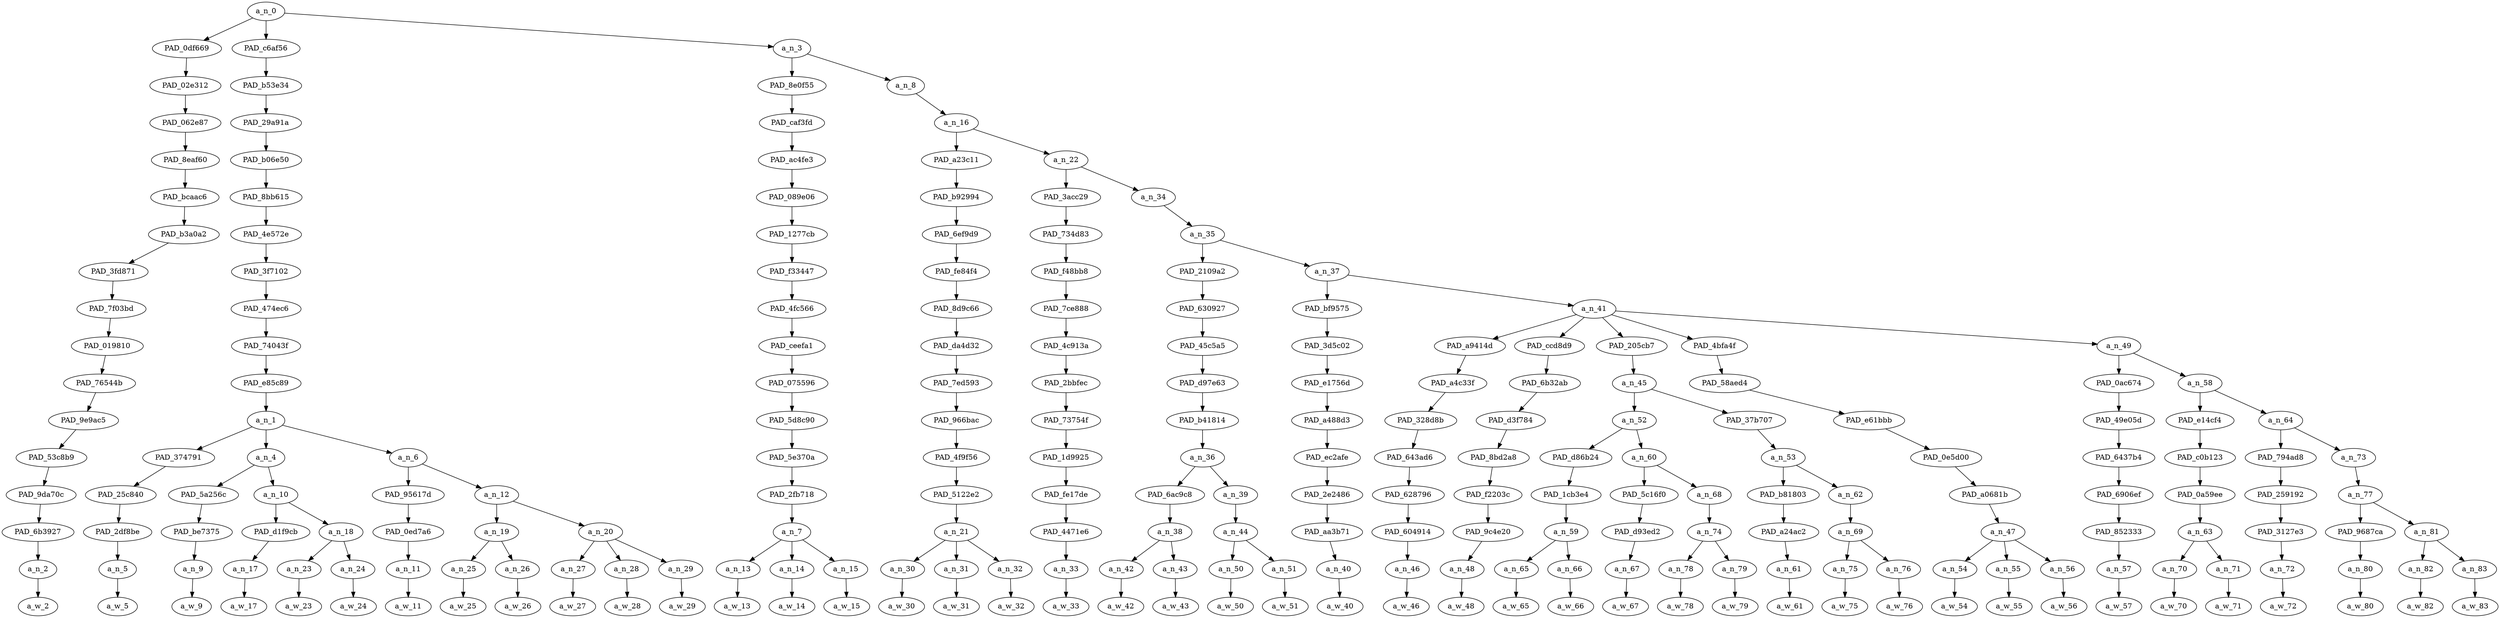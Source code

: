 strict digraph "" {
	a_n_0	[div_dir=-1,
		index=0,
		level=16,
		pos="10.183398437500001,16!",
		text_span="[0, 1, 2, 3, 4, 5, 6, 7, 8, 9, 10, 11, 12, 13, 14, 15, 16, 17, 18, 19, 20, 21, 22, 23, 24, 25, 26, 27, 28, 29, 30, 31, 32, 33, 34, \
35, 36, 37, 38, 39, 40, 41, 42, 43]",
		value=1.00000000];
	PAD_0df669	[div_dir=1,
		index=1,
		level=15,
		pos="11.0,15!",
		text_span="[11]",
		value=0.01527182];
	a_n_0 -> PAD_0df669;
	PAD_c6af56	[div_dir=1,
		index=0,
		level=15,
		pos="3.75,15!",
		text_span="[0, 1, 2, 3, 4, 5, 6, 7, 8, 9, 10]",
		value=0.21855526];
	a_n_0 -> PAD_c6af56;
	a_n_3	[div_dir=-1,
		index=2,
		level=15,
		pos="15.8001953125,15!",
		text_span="[12, 13, 14, 15, 16, 17, 18, 19, 20, 21, 22, 23, 24, 25, 26, 27, 28, 29, 30, 31, 32, 33, 34, 35, 36, 37, 38, 39, 40, 41, 42, 43]",
		value=0.76613265];
	a_n_0 -> a_n_3;
	PAD_02e312	[div_dir=1,
		index=1,
		level=14,
		pos="11.0,14!",
		text_span="[11]",
		value=0.01527182];
	PAD_0df669 -> PAD_02e312;
	PAD_062e87	[div_dir=1,
		index=1,
		level=13,
		pos="11.0,13!",
		text_span="[11]",
		value=0.01527182];
	PAD_02e312 -> PAD_062e87;
	PAD_8eaf60	[div_dir=1,
		index=1,
		level=12,
		pos="11.0,12!",
		text_span="[11]",
		value=0.01527182];
	PAD_062e87 -> PAD_8eaf60;
	PAD_bcaac6	[div_dir=1,
		index=1,
		level=11,
		pos="11.0,11!",
		text_span="[11]",
		value=0.01527182];
	PAD_8eaf60 -> PAD_bcaac6;
	PAD_b3a0a2	[div_dir=1,
		index=1,
		level=10,
		pos="11.0,10!",
		text_span="[11]",
		value=0.01527182];
	PAD_bcaac6 -> PAD_b3a0a2;
	PAD_3fd871	[div_dir=1,
		index=1,
		level=9,
		pos="11.0,9!",
		text_span="[11]",
		value=0.01527182];
	PAD_b3a0a2 -> PAD_3fd871;
	PAD_7f03bd	[div_dir=1,
		index=1,
		level=8,
		pos="11.0,8!",
		text_span="[11]",
		value=0.01527182];
	PAD_3fd871 -> PAD_7f03bd;
	PAD_019810	[div_dir=1,
		index=1,
		level=7,
		pos="11.0,7!",
		text_span="[11]",
		value=0.01527182];
	PAD_7f03bd -> PAD_019810;
	PAD_76544b	[div_dir=1,
		index=1,
		level=6,
		pos="11.0,6!",
		text_span="[11]",
		value=0.01527182];
	PAD_019810 -> PAD_76544b;
	PAD_9e9ac5	[div_dir=1,
		index=1,
		level=5,
		pos="11.0,5!",
		text_span="[11]",
		value=0.01527182];
	PAD_76544b -> PAD_9e9ac5;
	PAD_53c8b9	[div_dir=1,
		index=3,
		level=4,
		pos="11.0,4!",
		text_span="[11]",
		value=0.01527182];
	PAD_9e9ac5 -> PAD_53c8b9;
	PAD_9da70c	[div_dir=1,
		index=5,
		level=3,
		pos="11.0,3!",
		text_span="[11]",
		value=0.01527182];
	PAD_53c8b9 -> PAD_9da70c;
	PAD_6b3927	[div_dir=1,
		index=7,
		level=2,
		pos="11.0,2!",
		text_span="[11]",
		value=0.01527182];
	PAD_9da70c -> PAD_6b3927;
	a_n_2	[div_dir=1,
		index=11,
		level=1,
		pos="11.0,1!",
		text_span="[11]",
		value=0.01527182];
	PAD_6b3927 -> a_n_2;
	a_w_2	[div_dir=0,
		index=11,
		level=0,
		pos="11,0!",
		text_span="[11]",
		value=and];
	a_n_2 -> a_w_2;
	PAD_b53e34	[div_dir=1,
		index=0,
		level=14,
		pos="3.75,14!",
		text_span="[0, 1, 2, 3, 4, 5, 6, 7, 8, 9, 10]",
		value=0.21855526];
	PAD_c6af56 -> PAD_b53e34;
	PAD_29a91a	[div_dir=1,
		index=0,
		level=13,
		pos="3.75,13!",
		text_span="[0, 1, 2, 3, 4, 5, 6, 7, 8, 9, 10]",
		value=0.21855526];
	PAD_b53e34 -> PAD_29a91a;
	PAD_b06e50	[div_dir=1,
		index=0,
		level=12,
		pos="3.75,12!",
		text_span="[0, 1, 2, 3, 4, 5, 6, 7, 8, 9, 10]",
		value=0.21855526];
	PAD_29a91a -> PAD_b06e50;
	PAD_8bb615	[div_dir=1,
		index=0,
		level=11,
		pos="3.75,11!",
		text_span="[0, 1, 2, 3, 4, 5, 6, 7, 8, 9, 10]",
		value=0.21855526];
	PAD_b06e50 -> PAD_8bb615;
	PAD_4e572e	[div_dir=1,
		index=0,
		level=10,
		pos="3.75,10!",
		text_span="[0, 1, 2, 3, 4, 5, 6, 7, 8, 9, 10]",
		value=0.21855526];
	PAD_8bb615 -> PAD_4e572e;
	PAD_3f7102	[div_dir=1,
		index=0,
		level=9,
		pos="3.75,9!",
		text_span="[0, 1, 2, 3, 4, 5, 6, 7, 8, 9, 10]",
		value=0.21855526];
	PAD_4e572e -> PAD_3f7102;
	PAD_474ec6	[div_dir=1,
		index=0,
		level=8,
		pos="3.75,8!",
		text_span="[0, 1, 2, 3, 4, 5, 6, 7, 8, 9, 10]",
		value=0.21855526];
	PAD_3f7102 -> PAD_474ec6;
	PAD_74043f	[div_dir=1,
		index=0,
		level=7,
		pos="3.75,7!",
		text_span="[0, 1, 2, 3, 4, 5, 6, 7, 8, 9, 10]",
		value=0.21855526];
	PAD_474ec6 -> PAD_74043f;
	PAD_e85c89	[div_dir=1,
		index=0,
		level=6,
		pos="3.75,6!",
		text_span="[0, 1, 2, 3, 4, 5, 6, 7, 8, 9, 10]",
		value=0.21855526];
	PAD_74043f -> PAD_e85c89;
	a_n_1	[div_dir=1,
		index=0,
		level=5,
		pos="3.75,5!",
		text_span="[0, 1, 2, 3, 4, 5, 6, 7, 8, 9, 10]",
		value=0.21855526];
	PAD_e85c89 -> a_n_1;
	PAD_374791	[div_dir=-1,
		index=1,
		level=4,
		pos="4.0,4!",
		text_span="[4]",
		value=0.01319499];
	a_n_1 -> PAD_374791;
	a_n_4	[div_dir=-1,
		index=0,
		level=4,
		pos="0.875,4!",
		text_span="[0, 1, 2, 3]",
		value=0.05816175];
	a_n_1 -> a_n_4;
	a_n_6	[div_dir=1,
		index=2,
		level=4,
		pos="6.375,4!",
		text_span="[5, 6, 7, 8, 9, 10]",
		value=0.14719754];
	a_n_1 -> a_n_6;
	PAD_25c840	[div_dir=-1,
		index=2,
		level=3,
		pos="4.0,3!",
		text_span="[4]",
		value=0.01319499];
	PAD_374791 -> PAD_25c840;
	PAD_2df8be	[div_dir=-1,
		index=3,
		level=2,
		pos="4.0,2!",
		text_span="[4]",
		value=0.01319499];
	PAD_25c840 -> PAD_2df8be;
	a_n_5	[div_dir=-1,
		index=4,
		level=1,
		pos="4.0,1!",
		text_span="[4]",
		value=0.01319499];
	PAD_2df8be -> a_n_5;
	a_w_5	[div_dir=0,
		index=4,
		level=0,
		pos="4,0!",
		text_span="[4]",
		value=there];
	a_n_5 -> a_w_5;
	PAD_5a256c	[div_dir=-1,
		index=0,
		level=3,
		pos="0.0,3!",
		text_span="[0]",
		value=0.01354373];
	a_n_4 -> PAD_5a256c;
	a_n_10	[div_dir=-1,
		index=1,
		level=3,
		pos="1.75,3!",
		text_span="[1, 2, 3]",
		value=0.04452265];
	a_n_4 -> a_n_10;
	PAD_be7375	[div_dir=-1,
		index=0,
		level=2,
		pos="0.0,2!",
		text_span="[0]",
		value=0.01354373];
	PAD_5a256c -> PAD_be7375;
	a_n_9	[div_dir=-1,
		index=0,
		level=1,
		pos="0.0,1!",
		text_span="[0]",
		value=0.01354373];
	PAD_be7375 -> a_n_9;
	a_w_9	[div_dir=0,
		index=0,
		level=0,
		pos="0,0!",
		text_span="[0]",
		value=in];
	a_n_9 -> a_w_9;
	PAD_d1f9cb	[div_dir=-1,
		index=1,
		level=2,
		pos="1.0,2!",
		text_span="[1]",
		value=0.01252254];
	a_n_10 -> PAD_d1f9cb;
	a_n_18	[div_dir=-1,
		index=2,
		level=2,
		pos="2.5,2!",
		text_span="[2, 3]",
		value=0.03195917];
	a_n_10 -> a_n_18;
	a_n_17	[div_dir=-1,
		index=1,
		level=1,
		pos="1.0,1!",
		text_span="[1]",
		value=0.01252254];
	PAD_d1f9cb -> a_n_17;
	a_w_17	[div_dir=0,
		index=1,
		level=0,
		pos="1,0!",
		text_span="[1]",
		value=all];
	a_n_17 -> a_w_17;
	a_n_23	[div_dir=1,
		index=2,
		level=1,
		pos="2.0,1!",
		text_span="[2]",
		value=0.01116687];
	a_n_18 -> a_n_23;
	a_n_24	[div_dir=-1,
		index=3,
		level=1,
		pos="3.0,1!",
		text_span="[3]",
		value=0.02075382];
	a_n_18 -> a_n_24;
	a_w_23	[div_dir=0,
		index=2,
		level=0,
		pos="2,0!",
		text_span="[2]",
		value=of];
	a_n_23 -> a_w_23;
	a_w_24	[div_dir=0,
		index=3,
		level=0,
		pos="3,0!",
		text_span="[3]",
		value=us];
	a_n_24 -> a_w_24;
	PAD_95617d	[div_dir=-1,
		index=3,
		level=3,
		pos="5.0,3!",
		text_span="[5]",
		value=0.01885084];
	a_n_6 -> PAD_95617d;
	a_n_12	[div_dir=1,
		index=4,
		level=3,
		pos="7.75,3!",
		text_span="[6, 7, 8, 9, 10]",
		value=0.12825768];
	a_n_6 -> a_n_12;
	PAD_0ed7a6	[div_dir=-1,
		index=4,
		level=2,
		pos="5.0,2!",
		text_span="[5]",
		value=0.01885084];
	PAD_95617d -> PAD_0ed7a6;
	a_n_11	[div_dir=-1,
		index=5,
		level=1,
		pos="5.0,1!",
		text_span="[5]",
		value=0.01885084];
	PAD_0ed7a6 -> a_n_11;
	a_w_11	[div_dir=0,
		index=5,
		level=0,
		pos="5,0!",
		text_span="[5]",
		value=lies];
	a_n_11 -> a_w_11;
	a_n_19	[div_dir=1,
		index=5,
		level=2,
		pos="6.5,2!",
		text_span="[6, 7]",
		value=0.05048621];
	a_n_12 -> a_n_19;
	a_n_20	[div_dir=1,
		index=6,
		level=2,
		pos="9.0,2!",
		text_span="[8, 9, 10]",
		value=0.07762144];
	a_n_12 -> a_n_20;
	a_n_25	[div_dir=1,
		index=6,
		level=1,
		pos="6.0,1!",
		text_span="[6]",
		value=0.01438807];
	a_n_19 -> a_n_25;
	a_n_26	[div_dir=1,
		index=7,
		level=1,
		pos="7.0,1!",
		text_span="[7]",
		value=0.03599496];
	a_n_19 -> a_n_26;
	a_w_25	[div_dir=0,
		index=6,
		level=0,
		pos="6,0!",
		text_span="[6]",
		value=two];
	a_n_25 -> a_w_25;
	a_w_26	[div_dir=0,
		index=7,
		level=0,
		pos="7,0!",
		text_span="[7]",
		value=wolves];
	a_n_26 -> a_w_26;
	a_n_27	[div_dir=-1,
		index=8,
		level=1,
		pos="8.0,1!",
		text_span="[8]",
		value=0.01460389];
	a_n_20 -> a_n_27;
	a_n_28	[div_dir=1,
		index=9,
		level=1,
		pos="9.0,1!",
		text_span="[9]",
		value=0.02313477];
	a_n_20 -> a_n_28;
	a_n_29	[div_dir=1,
		index=10,
		level=1,
		pos="10.0,1!",
		text_span="[10]",
		value=0.03977306];
	a_n_20 -> a_n_29;
	a_w_27	[div_dir=0,
		index=8,
		level=0,
		pos="8,0!",
		text_span="[8]",
		value=a];
	a_n_27 -> a_w_27;
	a_w_28	[div_dir=0,
		index=9,
		level=0,
		pos="9,0!",
		text_span="[9]",
		value=dark];
	a_n_28 -> a_w_28;
	a_w_29	[div_dir=0,
		index=10,
		level=0,
		pos="10,0!",
		text_span="[10]",
		value=wolf];
	a_n_29 -> a_w_29;
	PAD_8e0f55	[div_dir=1,
		index=2,
		level=14,
		pos="13.0,14!",
		text_span="[12, 13, 14]",
		value=0.08536781];
	a_n_3 -> PAD_8e0f55;
	a_n_8	[div_dir=-1,
		index=3,
		level=14,
		pos="18.600390625,14!",
		text_span="[15, 16, 17, 18, 19, 20, 21, 22, 23, 24, 25, 26, 27, 28, 29, 30, 31, 32, 33, 34, 35, 36, 37, 38, 39, 40, 41, 42, 43]",
		value=0.68071210];
	a_n_3 -> a_n_8;
	PAD_caf3fd	[div_dir=1,
		index=2,
		level=13,
		pos="13.0,13!",
		text_span="[12, 13, 14]",
		value=0.08536781];
	PAD_8e0f55 -> PAD_caf3fd;
	PAD_ac4fe3	[div_dir=1,
		index=2,
		level=12,
		pos="13.0,12!",
		text_span="[12, 13, 14]",
		value=0.08536781];
	PAD_caf3fd -> PAD_ac4fe3;
	PAD_089e06	[div_dir=1,
		index=2,
		level=11,
		pos="13.0,11!",
		text_span="[12, 13, 14]",
		value=0.08536781];
	PAD_ac4fe3 -> PAD_089e06;
	PAD_1277cb	[div_dir=1,
		index=2,
		level=10,
		pos="13.0,10!",
		text_span="[12, 13, 14]",
		value=0.08536781];
	PAD_089e06 -> PAD_1277cb;
	PAD_f33447	[div_dir=1,
		index=2,
		level=9,
		pos="13.0,9!",
		text_span="[12, 13, 14]",
		value=0.08536781];
	PAD_1277cb -> PAD_f33447;
	PAD_4fc566	[div_dir=1,
		index=2,
		level=8,
		pos="13.0,8!",
		text_span="[12, 13, 14]",
		value=0.08536781];
	PAD_f33447 -> PAD_4fc566;
	PAD_ceefa1	[div_dir=1,
		index=2,
		level=7,
		pos="13.0,7!",
		text_span="[12, 13, 14]",
		value=0.08536781];
	PAD_4fc566 -> PAD_ceefa1;
	PAD_075596	[div_dir=1,
		index=2,
		level=6,
		pos="13.0,6!",
		text_span="[12, 13, 14]",
		value=0.08536781];
	PAD_ceefa1 -> PAD_075596;
	PAD_5d8c90	[div_dir=1,
		index=2,
		level=5,
		pos="13.0,5!",
		text_span="[12, 13, 14]",
		value=0.08536781];
	PAD_075596 -> PAD_5d8c90;
	PAD_5e370a	[div_dir=1,
		index=4,
		level=4,
		pos="13.0,4!",
		text_span="[12, 13, 14]",
		value=0.08536781];
	PAD_5d8c90 -> PAD_5e370a;
	PAD_2fb718	[div_dir=1,
		index=6,
		level=3,
		pos="13.0,3!",
		text_span="[12, 13, 14]",
		value=0.08536781];
	PAD_5e370a -> PAD_2fb718;
	a_n_7	[div_dir=1,
		index=8,
		level=2,
		pos="13.0,2!",
		text_span="[12, 13, 14]",
		value=0.08536781];
	PAD_2fb718 -> a_n_7;
	a_n_13	[div_dir=1,
		index=12,
		level=1,
		pos="12.0,1!",
		text_span="[12]",
		value=0.01655403];
	a_n_7 -> a_n_13;
	a_n_14	[div_dir=1,
		index=13,
		level=1,
		pos="13.0,1!",
		text_span="[13]",
		value=0.03171545];
	a_n_7 -> a_n_14;
	a_n_15	[div_dir=1,
		index=14,
		level=1,
		pos="14.0,1!",
		text_span="[14]",
		value=0.03689443];
	a_n_7 -> a_n_15;
	a_w_13	[div_dir=0,
		index=12,
		level=0,
		pos="12,0!",
		text_span="[12]",
		value=a1];
	a_n_13 -> a_w_13;
	a_w_14	[div_dir=0,
		index=13,
		level=0,
		pos="13,0!",
		text_span="[13]",
		value=white];
	a_n_14 -> a_w_14;
	a_w_15	[div_dir=0,
		index=14,
		level=0,
		pos="14,0!",
		text_span="[14]",
		value=wolf1];
	a_n_15 -> a_w_15;
	a_n_16	[div_dir=-1,
		index=3,
		level=13,
		pos="18.600390625,13!",
		text_span="[15, 16, 17, 18, 19, 20, 21, 22, 23, 24, 25, 26, 27, 28, 29, 30, 31, 32, 33, 34, 35, 36, 37, 38, 39, 40, 41, 42, 43]",
		value=0.68059361];
	a_n_8 -> a_n_16;
	PAD_a23c11	[div_dir=1,
		index=3,
		level=12,
		pos="16.0,12!",
		text_span="[15, 16, 17]",
		value=0.13678377];
	a_n_16 -> PAD_a23c11;
	a_n_22	[div_dir=-1,
		index=4,
		level=12,
		pos="21.20078125,12!",
		text_span="[18, 19, 20, 21, 22, 23, 24, 25, 26, 27, 28, 29, 30, 31, 32, 33, 34, 35, 36, 37, 38, 39, 40, 41, 42, 43]",
		value=0.54369135];
	a_n_16 -> a_n_22;
	PAD_b92994	[div_dir=1,
		index=3,
		level=11,
		pos="16.0,11!",
		text_span="[15, 16, 17]",
		value=0.13678377];
	PAD_a23c11 -> PAD_b92994;
	PAD_6ef9d9	[div_dir=1,
		index=3,
		level=10,
		pos="16.0,10!",
		text_span="[15, 16, 17]",
		value=0.13678377];
	PAD_b92994 -> PAD_6ef9d9;
	PAD_fe84f4	[div_dir=1,
		index=3,
		level=9,
		pos="16.0,9!",
		text_span="[15, 16, 17]",
		value=0.13678377];
	PAD_6ef9d9 -> PAD_fe84f4;
	PAD_8d9c66	[div_dir=1,
		index=3,
		level=8,
		pos="16.0,8!",
		text_span="[15, 16, 17]",
		value=0.13678377];
	PAD_fe84f4 -> PAD_8d9c66;
	PAD_da4d32	[div_dir=1,
		index=3,
		level=7,
		pos="16.0,7!",
		text_span="[15, 16, 17]",
		value=0.13678377];
	PAD_8d9c66 -> PAD_da4d32;
	PAD_7ed593	[div_dir=1,
		index=3,
		level=6,
		pos="16.0,6!",
		text_span="[15, 16, 17]",
		value=0.13678377];
	PAD_da4d32 -> PAD_7ed593;
	PAD_966bac	[div_dir=1,
		index=3,
		level=5,
		pos="16.0,5!",
		text_span="[15, 16, 17]",
		value=0.13678377];
	PAD_7ed593 -> PAD_966bac;
	PAD_4f9f56	[div_dir=1,
		index=5,
		level=4,
		pos="16.0,4!",
		text_span="[15, 16, 17]",
		value=0.13678377];
	PAD_966bac -> PAD_4f9f56;
	PAD_5122e2	[div_dir=1,
		index=7,
		level=3,
		pos="16.0,3!",
		text_span="[15, 16, 17]",
		value=0.13678377];
	PAD_4f9f56 -> PAD_5122e2;
	a_n_21	[div_dir=1,
		index=9,
		level=2,
		pos="16.0,2!",
		text_span="[15, 16, 17]",
		value=0.13678377];
	PAD_5122e2 -> a_n_21;
	a_n_30	[div_dir=-1,
		index=15,
		level=1,
		pos="15.0,1!",
		text_span="[15]",
		value=0.02436885];
	a_n_21 -> a_n_30;
	a_n_31	[div_dir=1,
		index=16,
		level=1,
		pos="16.0,1!",
		text_span="[16]",
		value=0.06207718];
	a_n_21 -> a_n_31;
	a_n_32	[div_dir=-1,
		index=17,
		level=1,
		pos="17.0,1!",
		text_span="[17]",
		value=0.05025526];
	a_n_21 -> a_n_32;
	a_w_30	[div_dir=0,
		index=15,
		level=0,
		pos="15,0!",
		text_span="[15]",
		value=the];
	a_n_30 -> a_w_30;
	a_w_31	[div_dir=0,
		index=16,
		level=0,
		pos="16,0!",
		text_span="[16]",
		value=native];
	a_n_31 -> a_w_31;
	a_w_32	[div_dir=0,
		index=17,
		level=0,
		pos="17,0!",
		text_span="[17]",
		value=american];
	a_n_32 -> a_w_32;
	PAD_3acc29	[div_dir=1,
		index=4,
		level=11,
		pos="18.0,11!",
		text_span="[18]",
		value=0.02498839];
	a_n_22 -> PAD_3acc29;
	a_n_34	[div_dir=-1,
		index=5,
		level=11,
		pos="24.4015625,11!",
		text_span="[19, 20, 21, 22, 23, 24, 25, 26, 27, 28, 29, 30, 31, 32, 33, 34, 35, 36, 37, 38, 39, 40, 41, 42, 43]",
		value=0.51855164];
	a_n_22 -> a_n_34;
	PAD_734d83	[div_dir=1,
		index=4,
		level=10,
		pos="18.0,10!",
		text_span="[18]",
		value=0.02498839];
	PAD_3acc29 -> PAD_734d83;
	PAD_f48bb8	[div_dir=1,
		index=4,
		level=9,
		pos="18.0,9!",
		text_span="[18]",
		value=0.02498839];
	PAD_734d83 -> PAD_f48bb8;
	PAD_7ce888	[div_dir=1,
		index=4,
		level=8,
		pos="18.0,8!",
		text_span="[18]",
		value=0.02498839];
	PAD_f48bb8 -> PAD_7ce888;
	PAD_4c913a	[div_dir=1,
		index=4,
		level=7,
		pos="18.0,7!",
		text_span="[18]",
		value=0.02498839];
	PAD_7ce888 -> PAD_4c913a;
	PAD_2bbfec	[div_dir=1,
		index=4,
		level=6,
		pos="18.0,6!",
		text_span="[18]",
		value=0.02498839];
	PAD_4c913a -> PAD_2bbfec;
	PAD_73754f	[div_dir=1,
		index=4,
		level=5,
		pos="18.0,5!",
		text_span="[18]",
		value=0.02498839];
	PAD_2bbfec -> PAD_73754f;
	PAD_1d9925	[div_dir=1,
		index=6,
		level=4,
		pos="18.0,4!",
		text_span="[18]",
		value=0.02498839];
	PAD_73754f -> PAD_1d9925;
	PAD_fe17de	[div_dir=1,
		index=8,
		level=3,
		pos="18.0,3!",
		text_span="[18]",
		value=0.02498839];
	PAD_1d9925 -> PAD_fe17de;
	PAD_4471e6	[div_dir=1,
		index=10,
		level=2,
		pos="18.0,2!",
		text_span="[18]",
		value=0.02498839];
	PAD_fe17de -> PAD_4471e6;
	a_n_33	[div_dir=1,
		index=18,
		level=1,
		pos="18.0,1!",
		text_span="[18]",
		value=0.02498839];
	PAD_4471e6 -> a_n_33;
	a_w_33	[div_dir=0,
		index=18,
		level=0,
		pos="18,0!",
		text_span="[18]",
		value=says];
	a_n_33 -> a_w_33;
	a_n_35	[div_dir=-1,
		index=5,
		level=10,
		pos="24.4015625,10!",
		text_span="[19, 20, 21, 22, 23, 24, 25, 26, 27, 28, 29, 30, 31, 32, 33, 34, 35, 36, 37, 38, 39, 40, 41, 42, 43]",
		value=0.51837737];
	a_n_34 -> a_n_35;
	PAD_2109a2	[div_dir=-1,
		index=5,
		level=9,
		pos="20.5,9!",
		text_span="[19, 20, 21, 22]",
		value=0.06713481];
	a_n_35 -> PAD_2109a2;
	a_n_37	[div_dir=-1,
		index=6,
		level=9,
		pos="28.303125,9!",
		text_span="[23, 24, 25, 26, 27, 28, 29, 30, 31, 32, 33, 34, 35, 36, 37, 38, 39, 40, 41, 42, 43]",
		value=0.45106829];
	a_n_35 -> a_n_37;
	PAD_630927	[div_dir=-1,
		index=5,
		level=8,
		pos="20.5,8!",
		text_span="[19, 20, 21, 22]",
		value=0.06713481];
	PAD_2109a2 -> PAD_630927;
	PAD_45c5a5	[div_dir=-1,
		index=5,
		level=7,
		pos="20.5,7!",
		text_span="[19, 20, 21, 22]",
		value=0.06713481];
	PAD_630927 -> PAD_45c5a5;
	PAD_d97e63	[div_dir=-1,
		index=5,
		level=6,
		pos="20.5,6!",
		text_span="[19, 20, 21, 22]",
		value=0.06713481];
	PAD_45c5a5 -> PAD_d97e63;
	PAD_b41814	[div_dir=-1,
		index=5,
		level=5,
		pos="20.5,5!",
		text_span="[19, 20, 21, 22]",
		value=0.06713481];
	PAD_d97e63 -> PAD_b41814;
	a_n_36	[div_dir=-1,
		index=7,
		level=4,
		pos="20.5,4!",
		text_span="[19, 20, 21, 22]",
		value=0.06713481];
	PAD_b41814 -> a_n_36;
	PAD_6ac9c8	[div_dir=-1,
		index=9,
		level=3,
		pos="19.5,3!",
		text_span="[19, 20]",
		value=0.02636109];
	a_n_36 -> PAD_6ac9c8;
	a_n_39	[div_dir=-1,
		index=10,
		level=3,
		pos="21.5,3!",
		text_span="[21, 22]",
		value=0.04066443];
	a_n_36 -> a_n_39;
	a_n_38	[div_dir=-1,
		index=11,
		level=2,
		pos="19.5,2!",
		text_span="[19, 20]",
		value=0.02636109];
	PAD_6ac9c8 -> a_n_38;
	a_n_42	[div_dir=1,
		index=19,
		level=1,
		pos="19.0,1!",
		text_span="[19]",
		value=0.01297688];
	a_n_38 -> a_n_42;
	a_n_43	[div_dir=-1,
		index=20,
		level=1,
		pos="20.0,1!",
		text_span="[20]",
		value=0.01337438];
	a_n_38 -> a_n_43;
	a_w_42	[div_dir=0,
		index=19,
		level=0,
		pos="19,0!",
		text_span="[19]",
		value=the1];
	a_n_42 -> a_w_42;
	a_w_43	[div_dir=0,
		index=20,
		level=0,
		pos="20,0!",
		text_span="[20]",
		value=one];
	a_n_43 -> a_w_43;
	a_n_44	[div_dir=-1,
		index=12,
		level=2,
		pos="21.5,2!",
		text_span="[21, 22]",
		value=0.04052079];
	a_n_39 -> a_n_44;
	a_n_50	[div_dir=-1,
		index=21,
		level=1,
		pos="21.0,1!",
		text_span="[21]",
		value=0.01782043];
	a_n_44 -> a_n_50;
	a_n_51	[div_dir=-1,
		index=22,
		level=1,
		pos="22.0,1!",
		text_span="[22]",
		value=0.02255671];
	a_n_44 -> a_n_51;
	a_w_50	[div_dir=0,
		index=21,
		level=0,
		pos="21,0!",
		text_span="[21]",
		value=you];
	a_n_50 -> a_w_50;
	a_w_51	[div_dir=0,
		index=22,
		level=0,
		pos="22,0!",
		text_span="[22]",
		value=feed];
	a_n_51 -> a_w_51;
	PAD_bf9575	[div_dir=-1,
		index=6,
		level=8,
		pos="23.0,8!",
		text_span="[23]",
		value=0.01186317];
	a_n_37 -> PAD_bf9575;
	a_n_41	[div_dir=-1,
		index=7,
		level=8,
		pos="33.60625,8!",
		text_span="[24, 25, 26, 27, 28, 29, 30, 31, 32, 33, 34, 35, 36, 37, 38, 39, 40, 41, 42, 43]",
		value=0.43906213];
	a_n_37 -> a_n_41;
	PAD_3d5c02	[div_dir=-1,
		index=6,
		level=7,
		pos="23.0,7!",
		text_span="[23]",
		value=0.01186317];
	PAD_bf9575 -> PAD_3d5c02;
	PAD_e1756d	[div_dir=-1,
		index=6,
		level=6,
		pos="23.0,6!",
		text_span="[23]",
		value=0.01186317];
	PAD_3d5c02 -> PAD_e1756d;
	PAD_a488d3	[div_dir=-1,
		index=6,
		level=5,
		pos="23.0,5!",
		text_span="[23]",
		value=0.01186317];
	PAD_e1756d -> PAD_a488d3;
	PAD_ec2afe	[div_dir=-1,
		index=8,
		level=4,
		pos="23.0,4!",
		text_span="[23]",
		value=0.01186317];
	PAD_a488d3 -> PAD_ec2afe;
	PAD_2e2486	[div_dir=-1,
		index=11,
		level=3,
		pos="23.0,3!",
		text_span="[23]",
		value=0.01186317];
	PAD_ec2afe -> PAD_2e2486;
	PAD_aa3b71	[div_dir=-1,
		index=13,
		level=2,
		pos="23.0,2!",
		text_span="[23]",
		value=0.01186317];
	PAD_2e2486 -> PAD_aa3b71;
	a_n_40	[div_dir=-1,
		index=23,
		level=1,
		pos="23.0,1!",
		text_span="[23]",
		value=0.01186317];
	PAD_aa3b71 -> a_n_40;
	a_w_40	[div_dir=0,
		index=23,
		level=0,
		pos="23,0!",
		text_span="[23]",
		value=is];
	a_n_40 -> a_w_40;
	PAD_a9414d	[div_dir=1,
		index=8,
		level=7,
		pos="32.0,7!",
		text_span="[32]",
		value=0.01621492];
	a_n_41 -> PAD_a9414d;
	PAD_ccd8d9	[div_dir=-1,
		index=10,
		level=7,
		pos="36.0,7!",
		text_span="[36]",
		value=0.01481535];
	a_n_41 -> PAD_ccd8d9;
	PAD_205cb7	[div_dir=-1,
		index=7,
		level=7,
		pos="27.6875,7!",
		text_span="[24, 25, 26, 27, 28, 29, 30, 31]",
		value=0.16842643];
	a_n_41 -> PAD_205cb7;
	PAD_4bfa4f	[div_dir=-1,
		index=9,
		level=7,
		pos="34.0,7!",
		text_span="[33, 34, 35]",
		value=0.10272854];
	a_n_41 -> PAD_4bfa4f;
	a_n_49	[div_dir=-1,
		index=11,
		level=7,
		pos="38.34375,7!",
		text_span="[37, 38, 39, 40, 41, 42, 43]",
		value=0.13673698];
	a_n_41 -> a_n_49;
	PAD_a4c33f	[div_dir=1,
		index=8,
		level=6,
		pos="32.0,6!",
		text_span="[32]",
		value=0.01621492];
	PAD_a9414d -> PAD_a4c33f;
	PAD_328d8b	[div_dir=1,
		index=9,
		level=5,
		pos="32.0,5!",
		text_span="[32]",
		value=0.01621492];
	PAD_a4c33f -> PAD_328d8b;
	PAD_643ad6	[div_dir=1,
		index=12,
		level=4,
		pos="32.0,4!",
		text_span="[32]",
		value=0.01621492];
	PAD_328d8b -> PAD_643ad6;
	PAD_628796	[div_dir=1,
		index=17,
		level=3,
		pos="32.0,3!",
		text_span="[32]",
		value=0.01621492];
	PAD_643ad6 -> PAD_628796;
	PAD_604914	[div_dir=1,
		index=19,
		level=2,
		pos="32.0,2!",
		text_span="[32]",
		value=0.01621492];
	PAD_628796 -> PAD_604914;
	a_n_46	[div_dir=1,
		index=32,
		level=1,
		pos="32.0,1!",
		text_span="[32]",
		value=0.01621492];
	PAD_604914 -> a_n_46;
	a_w_46	[div_dir=0,
		index=32,
		level=0,
		pos="32,0!",
		text_span="[32]",
		value=both];
	a_n_46 -> a_w_46;
	PAD_6b32ab	[div_dir=-1,
		index=10,
		level=6,
		pos="36.0,6!",
		text_span="[36]",
		value=0.01481535];
	PAD_ccd8d9 -> PAD_6b32ab;
	PAD_d3f784	[div_dir=-1,
		index=11,
		level=5,
		pos="36.0,5!",
		text_span="[36]",
		value=0.01481535];
	PAD_6b32ab -> PAD_d3f784;
	PAD_8bd2a8	[div_dir=-1,
		index=14,
		level=4,
		pos="36.0,4!",
		text_span="[36]",
		value=0.01481535];
	PAD_d3f784 -> PAD_8bd2a8;
	PAD_f2203c	[div_dir=-1,
		index=19,
		level=3,
		pos="36.0,3!",
		text_span="[36]",
		value=0.01481535];
	PAD_8bd2a8 -> PAD_f2203c;
	PAD_9c4e20	[div_dir=-1,
		index=21,
		level=2,
		pos="36.0,2!",
		text_span="[36]",
		value=0.01481535];
	PAD_f2203c -> PAD_9c4e20;
	a_n_48	[div_dir=-1,
		index=36,
		level=1,
		pos="36.0,1!",
		text_span="[36]",
		value=0.01481535];
	PAD_9c4e20 -> a_n_48;
	a_w_48	[div_dir=0,
		index=36,
		level=0,
		pos="36,0!",
		text_span="[36]",
		value=and1];
	a_n_48 -> a_w_48;
	a_n_45	[div_dir=-1,
		index=7,
		level=6,
		pos="27.6875,6!",
		text_span="[24, 25, 26, 27, 28, 29, 30, 31]",
		value=0.16842643];
	PAD_205cb7 -> a_n_45;
	a_n_52	[div_dir=-1,
		index=7,
		level=5,
		pos="25.625,5!",
		text_span="[24, 25, 26, 27, 28]",
		value=0.10739010];
	a_n_45 -> a_n_52;
	PAD_37b707	[div_dir=-1,
		index=8,
		level=5,
		pos="29.75,5!",
		text_span="[29, 30, 31]",
		value=0.06097608];
	a_n_45 -> PAD_37b707;
	PAD_d86b24	[div_dir=-1,
		index=9,
		level=4,
		pos="24.5,4!",
		text_span="[24, 25]",
		value=0.02268925];
	a_n_52 -> PAD_d86b24;
	a_n_60	[div_dir=1,
		index=10,
		level=4,
		pos="26.75,4!",
		text_span="[26, 27, 28]",
		value=0.08468194];
	a_n_52 -> a_n_60;
	PAD_1cb3e4	[div_dir=-1,
		index=12,
		level=3,
		pos="24.5,3!",
		text_span="[24, 25]",
		value=0.02268925];
	PAD_d86b24 -> PAD_1cb3e4;
	a_n_59	[div_dir=-1,
		index=14,
		level=2,
		pos="24.5,2!",
		text_span="[24, 25]",
		value=0.02268925];
	PAD_1cb3e4 -> a_n_59;
	a_n_65	[div_dir=-1,
		index=24,
		level=1,
		pos="24.0,1!",
		text_span="[24]",
		value=0.01037917];
	a_n_59 -> a_n_65;
	a_n_66	[div_dir=-1,
		index=25,
		level=1,
		pos="25.0,1!",
		text_span="[25]",
		value=0.01223867];
	a_n_59 -> a_n_66;
	a_w_65	[div_dir=0,
		index=24,
		level=0,
		pos="24,0!",
		text_span="[24]",
		value=the2];
	a_n_65 -> a_w_65;
	a_w_66	[div_dir=0,
		index=25,
		level=0,
		pos="25,0!",
		text_span="[25]",
		value=one1];
	a_n_66 -> a_w_66;
	PAD_5c16f0	[div_dir=-1,
		index=13,
		level=3,
		pos="26.0,3!",
		text_span="[26]",
		value=0.01242051];
	a_n_60 -> PAD_5c16f0;
	a_n_68	[div_dir=1,
		index=14,
		level=3,
		pos="27.5,3!",
		text_span="[27, 28]",
		value=0.07222556];
	a_n_60 -> a_n_68;
	PAD_d93ed2	[div_dir=-1,
		index=15,
		level=2,
		pos="26.0,2!",
		text_span="[26]",
		value=0.01242051];
	PAD_5c16f0 -> PAD_d93ed2;
	a_n_67	[div_dir=-1,
		index=26,
		level=1,
		pos="26.0,1!",
		text_span="[26]",
		value=0.01242051];
	PAD_d93ed2 -> a_n_67;
	a_w_67	[div_dir=0,
		index=26,
		level=0,
		pos="26,0!",
		text_span="[26]",
		value=that];
	a_n_67 -> a_w_67;
	a_n_74	[div_dir=1,
		index=16,
		level=2,
		pos="27.5,2!",
		text_span="[27, 28]",
		value=0.07212911];
	a_n_68 -> a_n_74;
	a_n_78	[div_dir=1,
		index=27,
		level=1,
		pos="27.0,1!",
		text_span="[27]",
		value=0.02667527];
	a_n_74 -> a_n_78;
	a_n_79	[div_dir=-1,
		index=28,
		level=1,
		pos="28.0,1!",
		text_span="[28]",
		value=0.04535740];
	a_n_74 -> a_n_79;
	a_w_78	[div_dir=0,
		index=27,
		level=0,
		pos="27,0!",
		text_span="[27]",
		value=grows];
	a_n_78 -> a_w_78;
	a_w_79	[div_dir=0,
		index=28,
		level=0,
		pos="28,0!",
		text_span="[28]",
		value=odin];
	a_n_79 -> a_w_79;
	a_n_53	[div_dir=-1,
		index=11,
		level=4,
		pos="29.75,4!",
		text_span="[29, 30, 31]",
		value=0.06097608];
	PAD_37b707 -> a_n_53;
	PAD_b81803	[div_dir=1,
		index=15,
		level=3,
		pos="29.0,3!",
		text_span="[29]",
		value=0.02021874];
	a_n_53 -> PAD_b81803;
	a_n_62	[div_dir=-1,
		index=16,
		level=3,
		pos="30.5,3!",
		text_span="[30, 31]",
		value=0.04068276];
	a_n_53 -> a_n_62;
	PAD_a24ac2	[div_dir=1,
		index=17,
		level=2,
		pos="29.0,2!",
		text_span="[29]",
		value=0.02021874];
	PAD_b81803 -> PAD_a24ac2;
	a_n_61	[div_dir=1,
		index=29,
		level=1,
		pos="29.0,1!",
		text_span="[29]",
		value=0.02021874];
	PAD_a24ac2 -> a_n_61;
	a_w_61	[div_dir=0,
		index=29,
		level=0,
		pos="29,0!",
		text_span="[29]",
		value=says1];
	a_n_61 -> a_w_61;
	a_n_69	[div_dir=-1,
		index=18,
		level=2,
		pos="30.5,2!",
		text_span="[30, 31]",
		value=0.04056197];
	a_n_62 -> a_n_69;
	a_n_75	[div_dir=-1,
		index=30,
		level=1,
		pos="30.0,1!",
		text_span="[30]",
		value=0.02547220];
	a_n_69 -> a_n_75;
	a_n_76	[div_dir=1,
		index=31,
		level=1,
		pos="31.0,1!",
		text_span="[31]",
		value=0.01496899];
	a_n_69 -> a_n_76;
	a_w_75	[div_dir=0,
		index=30,
		level=0,
		pos="30,0!",
		text_span="[30]",
		value=feed1];
	a_n_75 -> a_w_75;
	a_w_76	[div_dir=0,
		index=31,
		level=0,
		pos="31,0!",
		text_span="[31]",
		value=them];
	a_n_76 -> a_w_76;
	PAD_58aed4	[div_dir=-1,
		index=9,
		level=6,
		pos="34.0,6!",
		text_span="[33, 34, 35]",
		value=0.10272854];
	PAD_4bfa4f -> PAD_58aed4;
	PAD_e61bbb	[div_dir=-1,
		index=10,
		level=5,
		pos="34.0,5!",
		text_span="[33, 34, 35]",
		value=0.10272854];
	PAD_58aed4 -> PAD_e61bbb;
	PAD_0e5d00	[div_dir=-1,
		index=13,
		level=4,
		pos="34.0,4!",
		text_span="[33, 34, 35]",
		value=0.10272854];
	PAD_e61bbb -> PAD_0e5d00;
	PAD_a0681b	[div_dir=-1,
		index=18,
		level=3,
		pos="34.0,3!",
		text_span="[33, 34, 35]",
		value=0.10272854];
	PAD_0e5d00 -> PAD_a0681b;
	a_n_47	[div_dir=-1,
		index=20,
		level=2,
		pos="34.0,2!",
		text_span="[33, 34, 35]",
		value=0.10272854];
	PAD_a0681b -> a_n_47;
	a_n_54	[div_dir=-1,
		index=33,
		level=1,
		pos="33.0,1!",
		text_span="[33]",
		value=0.02335429];
	a_n_47 -> a_n_54;
	a_n_55	[div_dir=-1,
		index=34,
		level=1,
		pos="34.0,1!",
		text_span="[34]",
		value=0.05556630];
	a_n_47 -> a_n_55;
	a_n_56	[div_dir=1,
		index=35,
		level=1,
		pos="35.0,1!",
		text_span="[35]",
		value=0.02369762];
	a_n_47 -> a_n_56;
	a_w_54	[div_dir=0,
		index=33,
		level=0,
		pos="33,0!",
		text_span="[33]",
		value=grow];
	a_n_54 -> a_w_54;
	a_w_55	[div_dir=0,
		index=34,
		level=0,
		pos="34,0!",
		text_span="[34]",
		value=them1];
	a_n_55 -> a_w_55;
	a_w_56	[div_dir=0,
		index=35,
		level=0,
		pos="35,0!",
		text_span="[35]",
		value=strong];
	a_n_56 -> a_w_56;
	PAD_0ac674	[div_dir=-1,
		index=11,
		level=6,
		pos="37.0,6!",
		text_span="[37]",
		value=0.04137452];
	a_n_49 -> PAD_0ac674;
	a_n_58	[div_dir=-1,
		index=12,
		level=6,
		pos="39.6875,6!",
		text_span="[38, 39, 40, 41, 42, 43]",
		value=0.09524147];
	a_n_49 -> a_n_58;
	PAD_49e05d	[div_dir=-1,
		index=12,
		level=5,
		pos="37.0,5!",
		text_span="[37]",
		value=0.04137452];
	PAD_0ac674 -> PAD_49e05d;
	PAD_6437b4	[div_dir=-1,
		index=15,
		level=4,
		pos="37.0,4!",
		text_span="[37]",
		value=0.04137452];
	PAD_49e05d -> PAD_6437b4;
	PAD_6906ef	[div_dir=-1,
		index=20,
		level=3,
		pos="37.0,3!",
		text_span="[37]",
		value=0.04137452];
	PAD_6437b4 -> PAD_6906ef;
	PAD_852333	[div_dir=-1,
		index=22,
		level=2,
		pos="37.0,2!",
		text_span="[37]",
		value=0.04137452];
	PAD_6906ef -> PAD_852333;
	a_n_57	[div_dir=-1,
		index=37,
		level=1,
		pos="37.0,1!",
		text_span="[37]",
		value=0.04137452];
	PAD_852333 -> a_n_57;
	a_w_57	[div_dir=0,
		index=37,
		level=0,
		pos="37,0!",
		text_span="[37]",
		value=unleash];
	a_n_57 -> a_w_57;
	PAD_e14cf4	[div_dir=-1,
		index=13,
		level=5,
		pos="38.5,5!",
		text_span="[38, 39]",
		value=0.02975172];
	a_n_58 -> PAD_e14cf4;
	a_n_64	[div_dir=-1,
		index=14,
		level=5,
		pos="40.875,5!",
		text_span="[40, 41, 42, 43]",
		value=0.06535087];
	a_n_58 -> a_n_64;
	PAD_c0b123	[div_dir=-1,
		index=16,
		level=4,
		pos="38.5,4!",
		text_span="[38, 39]",
		value=0.02975172];
	PAD_e14cf4 -> PAD_c0b123;
	PAD_0a59ee	[div_dir=-1,
		index=21,
		level=3,
		pos="38.5,3!",
		text_span="[38, 39]",
		value=0.02975172];
	PAD_c0b123 -> PAD_0a59ee;
	a_n_63	[div_dir=-1,
		index=23,
		level=2,
		pos="38.5,2!",
		text_span="[38, 39]",
		value=0.02975172];
	PAD_0a59ee -> a_n_63;
	a_n_70	[div_dir=-1,
		index=38,
		level=1,
		pos="38.0,1!",
		text_span="[38]",
		value=0.01724468];
	a_n_63 -> a_n_70;
	a_n_71	[div_dir=-1,
		index=39,
		level=1,
		pos="39.0,1!",
		text_span="[39]",
		value=0.01244342];
	a_n_63 -> a_n_71;
	a_w_70	[div_dir=0,
		index=38,
		level=0,
		pos="38,0!",
		text_span="[38]",
		value=the3];
	a_n_70 -> a_w_70;
	a_w_71	[div_dir=0,
		index=39,
		level=0,
		pos="39,0!",
		text_span="[39]",
		value=one2];
	a_n_71 -> a_w_71;
	PAD_794ad8	[div_dir=1,
		index=17,
		level=4,
		pos="40.0,4!",
		text_span="[40]",
		value=0.01067332];
	a_n_64 -> PAD_794ad8;
	a_n_73	[div_dir=-1,
		index=18,
		level=4,
		pos="41.75,4!",
		text_span="[41, 42, 43]",
		value=0.05455229];
	a_n_64 -> a_n_73;
	PAD_259192	[div_dir=1,
		index=22,
		level=3,
		pos="40.0,3!",
		text_span="[40]",
		value=0.01067332];
	PAD_794ad8 -> PAD_259192;
	PAD_3127e3	[div_dir=1,
		index=24,
		level=2,
		pos="40.0,2!",
		text_span="[40]",
		value=0.01067332];
	PAD_259192 -> PAD_3127e3;
	a_n_72	[div_dir=1,
		index=40,
		level=1,
		pos="40.0,1!",
		text_span="[40]",
		value=0.01067332];
	PAD_3127e3 -> a_n_72;
	a_w_72	[div_dir=0,
		index=40,
		level=0,
		pos="40,0!",
		text_span="[40]",
		value=that1];
	a_n_72 -> a_w_72;
	a_n_77	[div_dir=-1,
		index=23,
		level=3,
		pos="41.75,3!",
		text_span="[41, 42, 43]",
		value=0.05440167];
	a_n_73 -> a_n_77;
	PAD_9687ca	[div_dir=-1,
		index=25,
		level=2,
		pos="41.0,2!",
		text_span="[41]",
		value=0.01941540];
	a_n_77 -> PAD_9687ca;
	a_n_81	[div_dir=-1,
		index=26,
		level=2,
		pos="42.5,2!",
		text_span="[42, 43]",
		value=0.03483565];
	a_n_77 -> a_n_81;
	a_n_80	[div_dir=-1,
		index=41,
		level=1,
		pos="41.0,1!",
		text_span="[41]",
		value=0.01941540];
	PAD_9687ca -> a_n_80;
	a_w_80	[div_dir=0,
		index=41,
		level=0,
		pos="41,0!",
		text_span="[41]",
		value=suits];
	a_n_80 -> a_w_80;
	a_n_82	[div_dir=1,
		index=42,
		level=1,
		pos="42.0,1!",
		text_span="[42]",
		value=0.01193017];
	a_n_81 -> a_n_82;
	a_n_83	[div_dir=-1,
		index=43,
		level=1,
		pos="43.0,1!",
		text_span="[43]",
		value=0.02282030];
	a_n_81 -> a_n_83;
	a_w_82	[div_dir=0,
		index=42,
		level=0,
		pos="42,0!",
		text_span="[42]",
		value=the4];
	a_n_82 -> a_w_82;
	a_w_83	[div_dir=0,
		index=43,
		level=0,
		pos="43,0!",
		text_span="[43]",
		value=situation];
	a_n_83 -> a_w_83;
}
